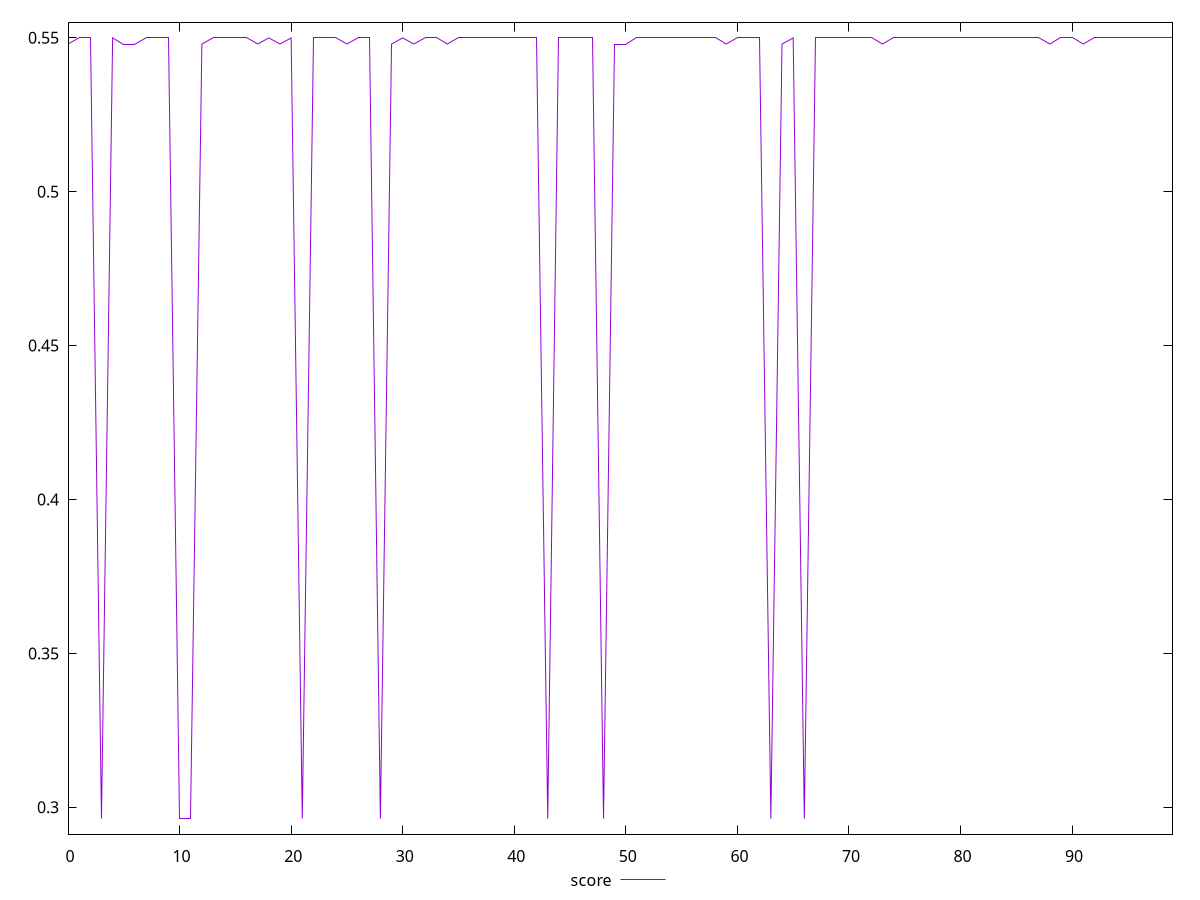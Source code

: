 reset

$score <<EOF
0 0.5479826726867736
1 0.5499689372766312
2 0.5499689372766312
3 0.2963432211283839
4 0.5499689372766312
5 0.5479826726867736
6 0.5479826726867736
7 0.5499689372766312
8 0.5499689372766312
9 0.5499689372766312
10 0.2963432211283839
11 0.2963432211283839
12 0.5479826726867736
13 0.5499689372766312
14 0.5499689372766312
15 0.5499689372766312
16 0.5499689372766312
17 0.5479826726867736
18 0.5499689372766312
19 0.5479826726867736
20 0.5499689372766312
21 0.2963432211283839
22 0.5499689372766312
23 0.5499689372766312
24 0.5499689372766312
25 0.5479826726867736
26 0.5499689372766312
27 0.5499689372766312
28 0.2963432211283839
29 0.5479826726867736
30 0.5499689372766312
31 0.5479826726867736
32 0.5499689372766312
33 0.5499689372766312
34 0.5479826726867736
35 0.5499689372766312
36 0.5499689372766312
37 0.5499689372766312
38 0.5499689372766312
39 0.5499689372766312
40 0.5499689372766312
41 0.5499689372766312
42 0.5499689372766312
43 0.2963432211283839
44 0.5499689372766312
45 0.5499689372766312
46 0.5499689372766312
47 0.5499689372766312
48 0.2963432211283839
49 0.5479826726867736
50 0.5479826726867736
51 0.5499689372766312
52 0.5499689372766312
53 0.5499689372766312
54 0.5499689372766312
55 0.5499689372766312
56 0.5499689372766312
57 0.5499689372766312
58 0.5499689372766312
59 0.5479826726867736
60 0.5499689372766312
61 0.5499689372766312
62 0.5499689372766312
63 0.2963432211283839
64 0.5479826726867736
65 0.5499689372766312
66 0.2963432211283839
67 0.5499689372766312
68 0.5499689372766312
69 0.5499689372766312
70 0.5499689372766312
71 0.5499689372766312
72 0.5499689372766312
73 0.5479826726867736
74 0.5499689372766312
75 0.5499689372766312
76 0.5499689372766312
77 0.5499689372766312
78 0.5499689372766312
79 0.5499689372766312
80 0.5499689372766312
81 0.5499689372766312
82 0.5499689372766312
83 0.5499689372766312
84 0.5499689372766312
85 0.5499689372766312
86 0.5499689372766312
87 0.5499689372766312
88 0.5479826726867736
89 0.5499689372766312
90 0.5499689372766312
91 0.5479826726867736
92 0.5499689372766312
93 0.5499689372766312
94 0.5499689372766312
95 0.5499689372766312
96 0.5499689372766312
97 0.5499689372766312
98 0.5499689372766312
99 0.5499689372766312
EOF

set key outside below
set xrange [0:99]
set yrange [0.29127070680541894:0.5550414515995962]
set trange [0.29127070680541894:0.5550414515995962]
set terminal svg size 640, 490 enhanced background rgb 'white'
set output "report_00007_2020-12-11T15:55:29.892Z/cumulative-layout-shift/samples/pages+cached+noexternal+nofonts+nosvg+noimg+nocss/score/values.svg"

plot $score title "score" with line

reset
